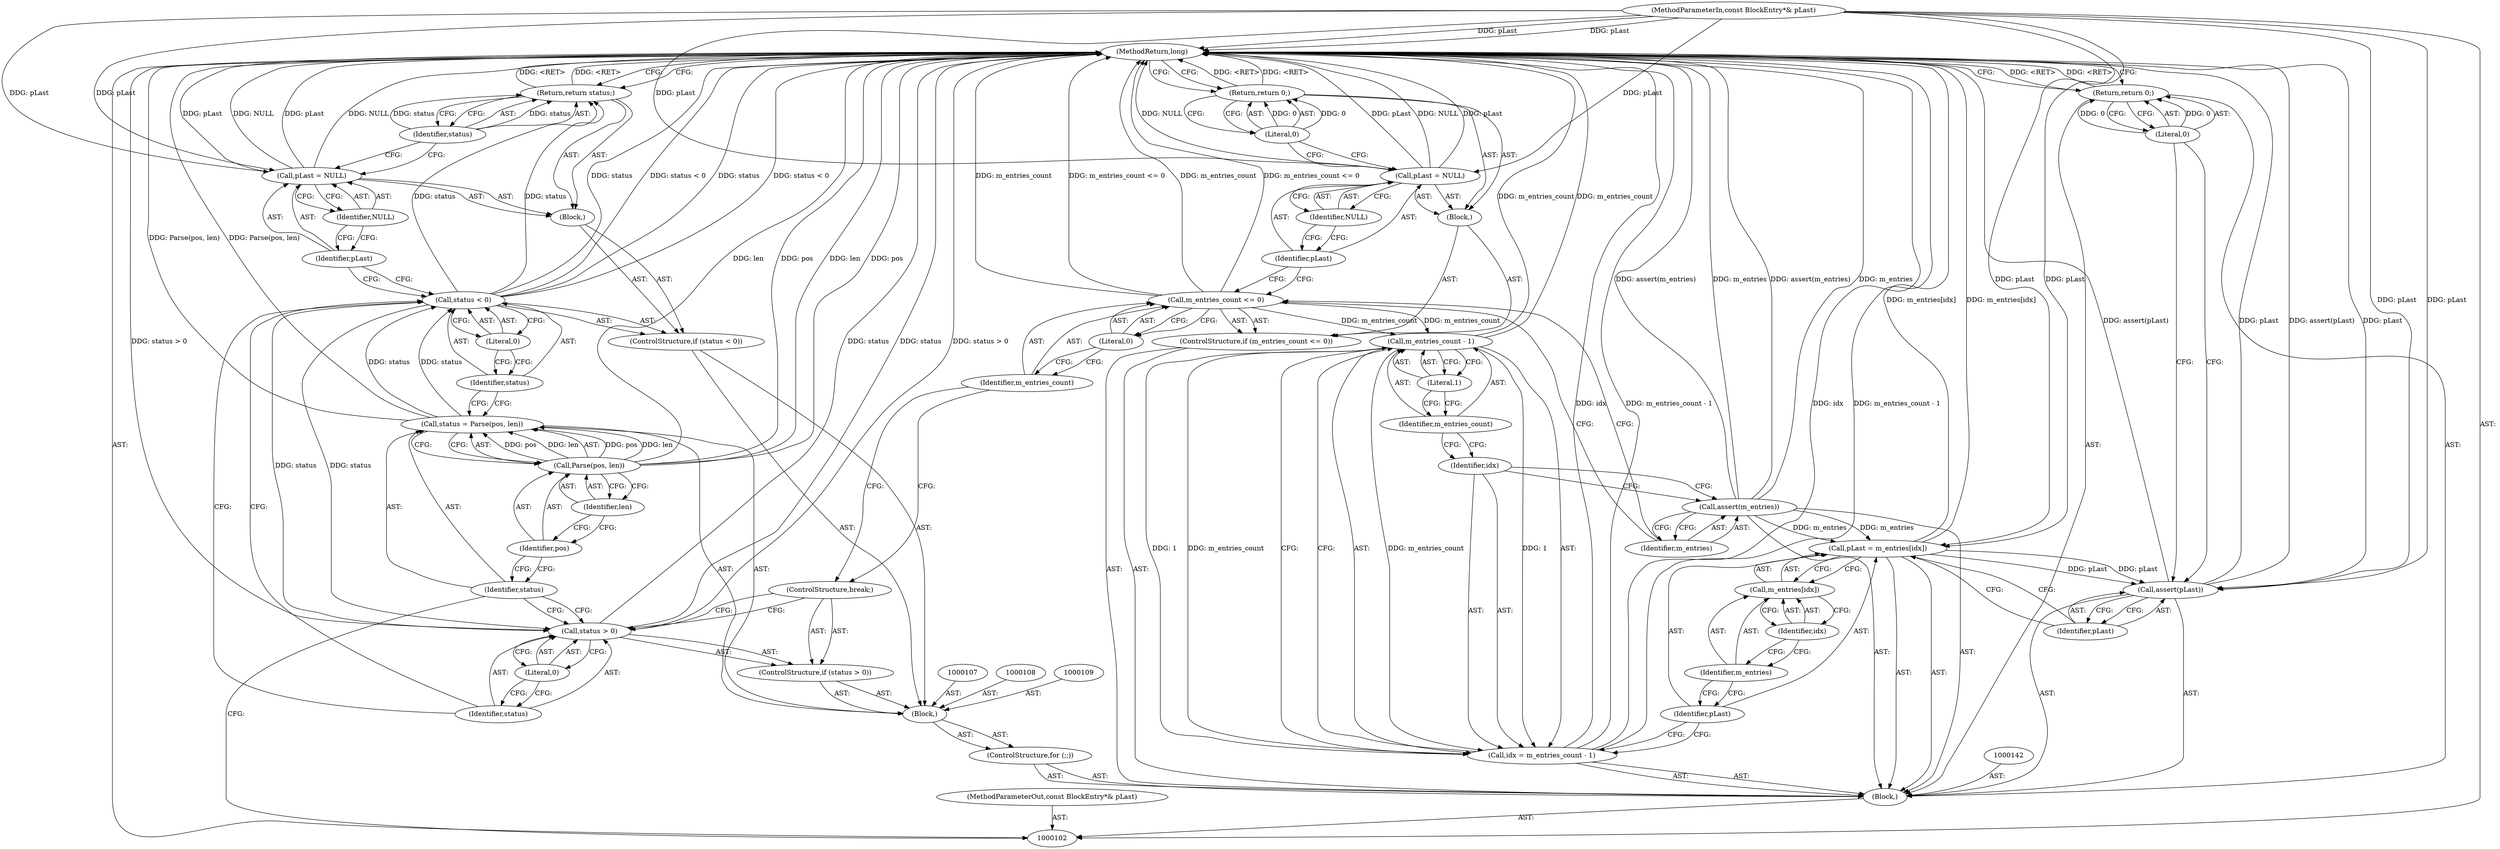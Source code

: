 digraph "1_Android_04839626ed859623901ebd3a5fd483982186b59d_100" {
"1000157" [label="(MethodReturn,long)"];
"1000103" [label="(MethodParameterIn,const BlockEntry*& pLast)"];
"1000205" [label="(MethodParameterOut,const BlockEntry*& pLast)"];
"1000120" [label="(Call,pLast = NULL)"];
"1000121" [label="(Identifier,pLast)"];
"1000122" [label="(Identifier,NULL)"];
"1000123" [label="(Return,return status;)"];
"1000124" [label="(Identifier,status)"];
"1000126" [label="(Call,status > 0)"];
"1000127" [label="(Identifier,status)"];
"1000128" [label="(Literal,0)"];
"1000125" [label="(ControlStructure,if (status > 0))"];
"1000129" [label="(ControlStructure,break;)"];
"1000133" [label="(Literal,0)"];
"1000130" [label="(ControlStructure,if (m_entries_count <= 0))"];
"1000131" [label="(Call,m_entries_count <= 0)"];
"1000132" [label="(Identifier,m_entries_count)"];
"1000134" [label="(Block,)"];
"1000137" [label="(Identifier,NULL)"];
"1000135" [label="(Call,pLast = NULL)"];
"1000136" [label="(Identifier,pLast)"];
"1000139" [label="(Literal,0)"];
"1000138" [label="(Return,return 0;)"];
"1000104" [label="(Block,)"];
"1000141" [label="(Identifier,m_entries)"];
"1000140" [label="(Call,assert(m_entries))"];
"1000143" [label="(Call,idx = m_entries_count - 1)"];
"1000144" [label="(Identifier,idx)"];
"1000145" [label="(Call,m_entries_count - 1)"];
"1000146" [label="(Identifier,m_entries_count)"];
"1000147" [label="(Literal,1)"];
"1000150" [label="(Call,m_entries[idx])"];
"1000151" [label="(Identifier,m_entries)"];
"1000152" [label="(Identifier,idx)"];
"1000148" [label="(Call,pLast = m_entries[idx])"];
"1000149" [label="(Identifier,pLast)"];
"1000154" [label="(Identifier,pLast)"];
"1000153" [label="(Call,assert(pLast))"];
"1000156" [label="(Literal,0)"];
"1000155" [label="(Return,return 0;)"];
"1000105" [label="(ControlStructure,for (;;))"];
"1000110" [label="(Call,status = Parse(pos, len))"];
"1000111" [label="(Identifier,status)"];
"1000112" [label="(Call,Parse(pos, len))"];
"1000113" [label="(Identifier,pos)"];
"1000114" [label="(Identifier,len)"];
"1000106" [label="(Block,)"];
"1000116" [label="(Call,status < 0)"];
"1000117" [label="(Identifier,status)"];
"1000118" [label="(Literal,0)"];
"1000115" [label="(ControlStructure,if (status < 0))"];
"1000119" [label="(Block,)"];
"1000157" -> "1000102"  [label="AST: "];
"1000157" -> "1000123"  [label="CFG: "];
"1000157" -> "1000138"  [label="CFG: "];
"1000157" -> "1000155"  [label="CFG: "];
"1000155" -> "1000157"  [label="DDG: <RET>"];
"1000138" -> "1000157"  [label="DDG: <RET>"];
"1000116" -> "1000157"  [label="DDG: status"];
"1000116" -> "1000157"  [label="DDG: status < 0"];
"1000126" -> "1000157"  [label="DDG: status > 0"];
"1000126" -> "1000157"  [label="DDG: status"];
"1000112" -> "1000157"  [label="DDG: len"];
"1000112" -> "1000157"  [label="DDG: pos"];
"1000140" -> "1000157"  [label="DDG: assert(m_entries)"];
"1000140" -> "1000157"  [label="DDG: m_entries"];
"1000120" -> "1000157"  [label="DDG: pLast"];
"1000120" -> "1000157"  [label="DDG: NULL"];
"1000110" -> "1000157"  [label="DDG: Parse(pos, len)"];
"1000153" -> "1000157"  [label="DDG: pLast"];
"1000153" -> "1000157"  [label="DDG: assert(pLast)"];
"1000148" -> "1000157"  [label="DDG: m_entries[idx]"];
"1000145" -> "1000157"  [label="DDG: m_entries_count"];
"1000135" -> "1000157"  [label="DDG: NULL"];
"1000135" -> "1000157"  [label="DDG: pLast"];
"1000131" -> "1000157"  [label="DDG: m_entries_count <= 0"];
"1000131" -> "1000157"  [label="DDG: m_entries_count"];
"1000103" -> "1000157"  [label="DDG: pLast"];
"1000143" -> "1000157"  [label="DDG: idx"];
"1000143" -> "1000157"  [label="DDG: m_entries_count - 1"];
"1000123" -> "1000157"  [label="DDG: <RET>"];
"1000103" -> "1000102"  [label="AST: "];
"1000103" -> "1000157"  [label="DDG: pLast"];
"1000103" -> "1000120"  [label="DDG: pLast"];
"1000103" -> "1000135"  [label="DDG: pLast"];
"1000103" -> "1000148"  [label="DDG: pLast"];
"1000103" -> "1000153"  [label="DDG: pLast"];
"1000205" -> "1000102"  [label="AST: "];
"1000120" -> "1000119"  [label="AST: "];
"1000120" -> "1000122"  [label="CFG: "];
"1000121" -> "1000120"  [label="AST: "];
"1000122" -> "1000120"  [label="AST: "];
"1000124" -> "1000120"  [label="CFG: "];
"1000120" -> "1000157"  [label="DDG: pLast"];
"1000120" -> "1000157"  [label="DDG: NULL"];
"1000103" -> "1000120"  [label="DDG: pLast"];
"1000121" -> "1000120"  [label="AST: "];
"1000121" -> "1000116"  [label="CFG: "];
"1000122" -> "1000121"  [label="CFG: "];
"1000122" -> "1000120"  [label="AST: "];
"1000122" -> "1000121"  [label="CFG: "];
"1000120" -> "1000122"  [label="CFG: "];
"1000123" -> "1000119"  [label="AST: "];
"1000123" -> "1000124"  [label="CFG: "];
"1000124" -> "1000123"  [label="AST: "];
"1000157" -> "1000123"  [label="CFG: "];
"1000123" -> "1000157"  [label="DDG: <RET>"];
"1000124" -> "1000123"  [label="DDG: status"];
"1000116" -> "1000123"  [label="DDG: status"];
"1000124" -> "1000123"  [label="AST: "];
"1000124" -> "1000120"  [label="CFG: "];
"1000123" -> "1000124"  [label="CFG: "];
"1000124" -> "1000123"  [label="DDG: status"];
"1000126" -> "1000125"  [label="AST: "];
"1000126" -> "1000128"  [label="CFG: "];
"1000127" -> "1000126"  [label="AST: "];
"1000128" -> "1000126"  [label="AST: "];
"1000111" -> "1000126"  [label="CFG: "];
"1000129" -> "1000126"  [label="CFG: "];
"1000126" -> "1000157"  [label="DDG: status > 0"];
"1000126" -> "1000157"  [label="DDG: status"];
"1000116" -> "1000126"  [label="DDG: status"];
"1000127" -> "1000126"  [label="AST: "];
"1000127" -> "1000116"  [label="CFG: "];
"1000128" -> "1000127"  [label="CFG: "];
"1000128" -> "1000126"  [label="AST: "];
"1000128" -> "1000127"  [label="CFG: "];
"1000126" -> "1000128"  [label="CFG: "];
"1000125" -> "1000106"  [label="AST: "];
"1000126" -> "1000125"  [label="AST: "];
"1000129" -> "1000125"  [label="AST: "];
"1000129" -> "1000125"  [label="AST: "];
"1000129" -> "1000126"  [label="CFG: "];
"1000132" -> "1000129"  [label="CFG: "];
"1000133" -> "1000131"  [label="AST: "];
"1000133" -> "1000132"  [label="CFG: "];
"1000131" -> "1000133"  [label="CFG: "];
"1000130" -> "1000104"  [label="AST: "];
"1000131" -> "1000130"  [label="AST: "];
"1000134" -> "1000130"  [label="AST: "];
"1000131" -> "1000130"  [label="AST: "];
"1000131" -> "1000133"  [label="CFG: "];
"1000132" -> "1000131"  [label="AST: "];
"1000133" -> "1000131"  [label="AST: "];
"1000136" -> "1000131"  [label="CFG: "];
"1000141" -> "1000131"  [label="CFG: "];
"1000131" -> "1000157"  [label="DDG: m_entries_count <= 0"];
"1000131" -> "1000157"  [label="DDG: m_entries_count"];
"1000131" -> "1000145"  [label="DDG: m_entries_count"];
"1000132" -> "1000131"  [label="AST: "];
"1000132" -> "1000129"  [label="CFG: "];
"1000133" -> "1000132"  [label="CFG: "];
"1000134" -> "1000130"  [label="AST: "];
"1000135" -> "1000134"  [label="AST: "];
"1000138" -> "1000134"  [label="AST: "];
"1000137" -> "1000135"  [label="AST: "];
"1000137" -> "1000136"  [label="CFG: "];
"1000135" -> "1000137"  [label="CFG: "];
"1000135" -> "1000134"  [label="AST: "];
"1000135" -> "1000137"  [label="CFG: "];
"1000136" -> "1000135"  [label="AST: "];
"1000137" -> "1000135"  [label="AST: "];
"1000139" -> "1000135"  [label="CFG: "];
"1000135" -> "1000157"  [label="DDG: NULL"];
"1000135" -> "1000157"  [label="DDG: pLast"];
"1000103" -> "1000135"  [label="DDG: pLast"];
"1000136" -> "1000135"  [label="AST: "];
"1000136" -> "1000131"  [label="CFG: "];
"1000137" -> "1000136"  [label="CFG: "];
"1000139" -> "1000138"  [label="AST: "];
"1000139" -> "1000135"  [label="CFG: "];
"1000138" -> "1000139"  [label="CFG: "];
"1000139" -> "1000138"  [label="DDG: 0"];
"1000138" -> "1000134"  [label="AST: "];
"1000138" -> "1000139"  [label="CFG: "];
"1000139" -> "1000138"  [label="AST: "];
"1000157" -> "1000138"  [label="CFG: "];
"1000138" -> "1000157"  [label="DDG: <RET>"];
"1000139" -> "1000138"  [label="DDG: 0"];
"1000104" -> "1000102"  [label="AST: "];
"1000105" -> "1000104"  [label="AST: "];
"1000130" -> "1000104"  [label="AST: "];
"1000140" -> "1000104"  [label="AST: "];
"1000142" -> "1000104"  [label="AST: "];
"1000143" -> "1000104"  [label="AST: "];
"1000148" -> "1000104"  [label="AST: "];
"1000153" -> "1000104"  [label="AST: "];
"1000155" -> "1000104"  [label="AST: "];
"1000141" -> "1000140"  [label="AST: "];
"1000141" -> "1000131"  [label="CFG: "];
"1000140" -> "1000141"  [label="CFG: "];
"1000140" -> "1000104"  [label="AST: "];
"1000140" -> "1000141"  [label="CFG: "];
"1000141" -> "1000140"  [label="AST: "];
"1000144" -> "1000140"  [label="CFG: "];
"1000140" -> "1000157"  [label="DDG: assert(m_entries)"];
"1000140" -> "1000157"  [label="DDG: m_entries"];
"1000140" -> "1000148"  [label="DDG: m_entries"];
"1000143" -> "1000104"  [label="AST: "];
"1000143" -> "1000145"  [label="CFG: "];
"1000144" -> "1000143"  [label="AST: "];
"1000145" -> "1000143"  [label="AST: "];
"1000149" -> "1000143"  [label="CFG: "];
"1000143" -> "1000157"  [label="DDG: idx"];
"1000143" -> "1000157"  [label="DDG: m_entries_count - 1"];
"1000145" -> "1000143"  [label="DDG: m_entries_count"];
"1000145" -> "1000143"  [label="DDG: 1"];
"1000144" -> "1000143"  [label="AST: "];
"1000144" -> "1000140"  [label="CFG: "];
"1000146" -> "1000144"  [label="CFG: "];
"1000145" -> "1000143"  [label="AST: "];
"1000145" -> "1000147"  [label="CFG: "];
"1000146" -> "1000145"  [label="AST: "];
"1000147" -> "1000145"  [label="AST: "];
"1000143" -> "1000145"  [label="CFG: "];
"1000145" -> "1000157"  [label="DDG: m_entries_count"];
"1000145" -> "1000143"  [label="DDG: m_entries_count"];
"1000145" -> "1000143"  [label="DDG: 1"];
"1000131" -> "1000145"  [label="DDG: m_entries_count"];
"1000146" -> "1000145"  [label="AST: "];
"1000146" -> "1000144"  [label="CFG: "];
"1000147" -> "1000146"  [label="CFG: "];
"1000147" -> "1000145"  [label="AST: "];
"1000147" -> "1000146"  [label="CFG: "];
"1000145" -> "1000147"  [label="CFG: "];
"1000150" -> "1000148"  [label="AST: "];
"1000150" -> "1000152"  [label="CFG: "];
"1000151" -> "1000150"  [label="AST: "];
"1000152" -> "1000150"  [label="AST: "];
"1000148" -> "1000150"  [label="CFG: "];
"1000151" -> "1000150"  [label="AST: "];
"1000151" -> "1000149"  [label="CFG: "];
"1000152" -> "1000151"  [label="CFG: "];
"1000152" -> "1000150"  [label="AST: "];
"1000152" -> "1000151"  [label="CFG: "];
"1000150" -> "1000152"  [label="CFG: "];
"1000148" -> "1000104"  [label="AST: "];
"1000148" -> "1000150"  [label="CFG: "];
"1000149" -> "1000148"  [label="AST: "];
"1000150" -> "1000148"  [label="AST: "];
"1000154" -> "1000148"  [label="CFG: "];
"1000148" -> "1000157"  [label="DDG: m_entries[idx]"];
"1000140" -> "1000148"  [label="DDG: m_entries"];
"1000103" -> "1000148"  [label="DDG: pLast"];
"1000148" -> "1000153"  [label="DDG: pLast"];
"1000149" -> "1000148"  [label="AST: "];
"1000149" -> "1000143"  [label="CFG: "];
"1000151" -> "1000149"  [label="CFG: "];
"1000154" -> "1000153"  [label="AST: "];
"1000154" -> "1000148"  [label="CFG: "];
"1000153" -> "1000154"  [label="CFG: "];
"1000153" -> "1000104"  [label="AST: "];
"1000153" -> "1000154"  [label="CFG: "];
"1000154" -> "1000153"  [label="AST: "];
"1000156" -> "1000153"  [label="CFG: "];
"1000153" -> "1000157"  [label="DDG: pLast"];
"1000153" -> "1000157"  [label="DDG: assert(pLast)"];
"1000148" -> "1000153"  [label="DDG: pLast"];
"1000103" -> "1000153"  [label="DDG: pLast"];
"1000156" -> "1000155"  [label="AST: "];
"1000156" -> "1000153"  [label="CFG: "];
"1000155" -> "1000156"  [label="CFG: "];
"1000156" -> "1000155"  [label="DDG: 0"];
"1000155" -> "1000104"  [label="AST: "];
"1000155" -> "1000156"  [label="CFG: "];
"1000156" -> "1000155"  [label="AST: "];
"1000157" -> "1000155"  [label="CFG: "];
"1000155" -> "1000157"  [label="DDG: <RET>"];
"1000156" -> "1000155"  [label="DDG: 0"];
"1000105" -> "1000104"  [label="AST: "];
"1000106" -> "1000105"  [label="AST: "];
"1000110" -> "1000106"  [label="AST: "];
"1000110" -> "1000112"  [label="CFG: "];
"1000111" -> "1000110"  [label="AST: "];
"1000112" -> "1000110"  [label="AST: "];
"1000117" -> "1000110"  [label="CFG: "];
"1000110" -> "1000157"  [label="DDG: Parse(pos, len)"];
"1000112" -> "1000110"  [label="DDG: pos"];
"1000112" -> "1000110"  [label="DDG: len"];
"1000110" -> "1000116"  [label="DDG: status"];
"1000111" -> "1000110"  [label="AST: "];
"1000111" -> "1000126"  [label="CFG: "];
"1000111" -> "1000102"  [label="CFG: "];
"1000113" -> "1000111"  [label="CFG: "];
"1000112" -> "1000110"  [label="AST: "];
"1000112" -> "1000114"  [label="CFG: "];
"1000113" -> "1000112"  [label="AST: "];
"1000114" -> "1000112"  [label="AST: "];
"1000110" -> "1000112"  [label="CFG: "];
"1000112" -> "1000157"  [label="DDG: len"];
"1000112" -> "1000157"  [label="DDG: pos"];
"1000112" -> "1000110"  [label="DDG: pos"];
"1000112" -> "1000110"  [label="DDG: len"];
"1000113" -> "1000112"  [label="AST: "];
"1000113" -> "1000111"  [label="CFG: "];
"1000114" -> "1000113"  [label="CFG: "];
"1000114" -> "1000112"  [label="AST: "];
"1000114" -> "1000113"  [label="CFG: "];
"1000112" -> "1000114"  [label="CFG: "];
"1000106" -> "1000105"  [label="AST: "];
"1000107" -> "1000106"  [label="AST: "];
"1000108" -> "1000106"  [label="AST: "];
"1000109" -> "1000106"  [label="AST: "];
"1000110" -> "1000106"  [label="AST: "];
"1000115" -> "1000106"  [label="AST: "];
"1000125" -> "1000106"  [label="AST: "];
"1000116" -> "1000115"  [label="AST: "];
"1000116" -> "1000118"  [label="CFG: "];
"1000117" -> "1000116"  [label="AST: "];
"1000118" -> "1000116"  [label="AST: "];
"1000121" -> "1000116"  [label="CFG: "];
"1000127" -> "1000116"  [label="CFG: "];
"1000116" -> "1000157"  [label="DDG: status"];
"1000116" -> "1000157"  [label="DDG: status < 0"];
"1000110" -> "1000116"  [label="DDG: status"];
"1000116" -> "1000123"  [label="DDG: status"];
"1000116" -> "1000126"  [label="DDG: status"];
"1000117" -> "1000116"  [label="AST: "];
"1000117" -> "1000110"  [label="CFG: "];
"1000118" -> "1000117"  [label="CFG: "];
"1000118" -> "1000116"  [label="AST: "];
"1000118" -> "1000117"  [label="CFG: "];
"1000116" -> "1000118"  [label="CFG: "];
"1000115" -> "1000106"  [label="AST: "];
"1000116" -> "1000115"  [label="AST: "];
"1000119" -> "1000115"  [label="AST: "];
"1000119" -> "1000115"  [label="AST: "];
"1000120" -> "1000119"  [label="AST: "];
"1000123" -> "1000119"  [label="AST: "];
}
